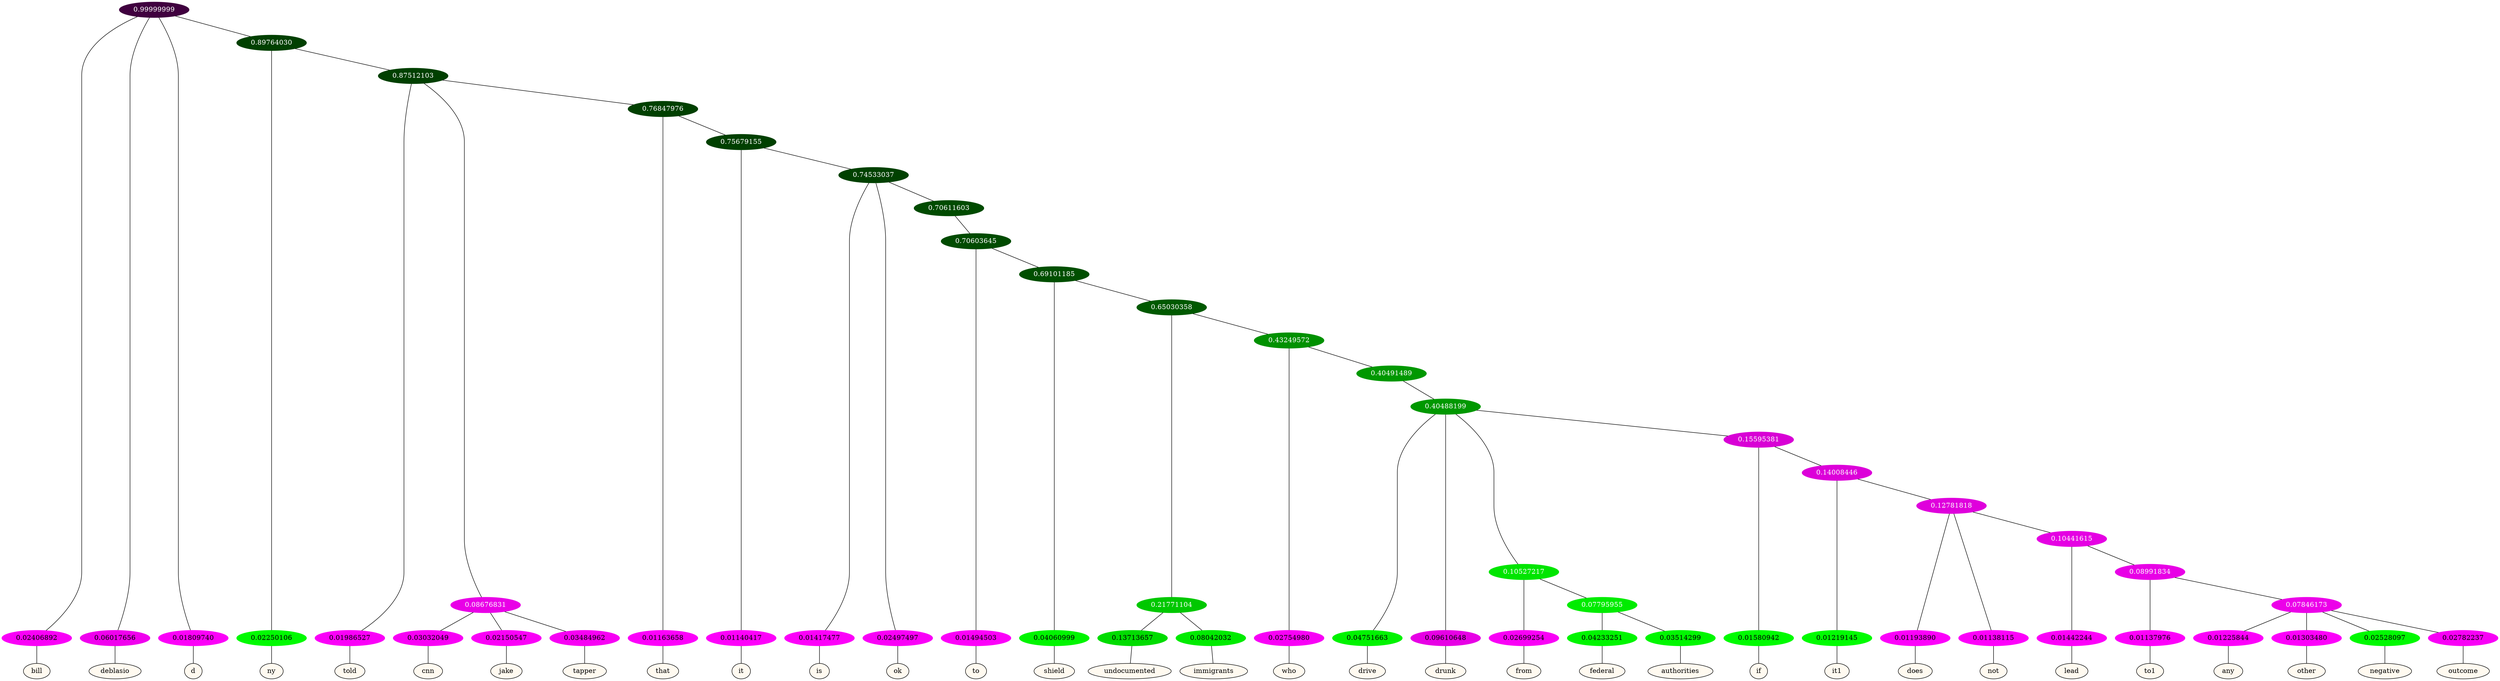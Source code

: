 graph {
	node [format=png height=0.15 nodesep=0.001 ordering=out overlap=prism overlap_scaling=0.01 ranksep=0.001 ratio=0.2 style=filled width=0.15]
	{
		rank=same
		a_w_1 [label=bill color=black fillcolor=floralwhite style="filled,solid"]
		a_w_2 [label=deblasio color=black fillcolor=floralwhite style="filled,solid"]
		a_w_3 [label=d color=black fillcolor=floralwhite style="filled,solid"]
		a_w_5 [label=ny color=black fillcolor=floralwhite style="filled,solid"]
		a_w_7 [label=told color=black fillcolor=floralwhite style="filled,solid"]
		a_w_10 [label=cnn color=black fillcolor=floralwhite style="filled,solid"]
		a_w_11 [label=jake color=black fillcolor=floralwhite style="filled,solid"]
		a_w_12 [label=tapper color=black fillcolor=floralwhite style="filled,solid"]
		a_w_13 [label=that color=black fillcolor=floralwhite style="filled,solid"]
		a_w_15 [label=it color=black fillcolor=floralwhite style="filled,solid"]
		a_w_17 [label=is color=black fillcolor=floralwhite style="filled,solid"]
		a_w_18 [label=ok color=black fillcolor=floralwhite style="filled,solid"]
		a_w_21 [label=to color=black fillcolor=floralwhite style="filled,solid"]
		a_w_23 [label=shield color=black fillcolor=floralwhite style="filled,solid"]
		a_w_27 [label=undocumented color=black fillcolor=floralwhite style="filled,solid"]
		a_w_28 [label=immigrants color=black fillcolor=floralwhite style="filled,solid"]
		a_w_29 [label=who color=black fillcolor=floralwhite style="filled,solid"]
		a_w_32 [label=drive color=black fillcolor=floralwhite style="filled,solid"]
		a_w_33 [label=drunk color=black fillcolor=floralwhite style="filled,solid"]
		a_w_36 [label=from color=black fillcolor=floralwhite style="filled,solid"]
		a_w_40 [label=federal color=black fillcolor=floralwhite style="filled,solid"]
		a_w_41 [label=authorities color=black fillcolor=floralwhite style="filled,solid"]
		a_w_38 [label=if color=black fillcolor=floralwhite style="filled,solid"]
		a_w_42 [label=it1 color=black fillcolor=floralwhite style="filled,solid"]
		a_w_44 [label=does color=black fillcolor=floralwhite style="filled,solid"]
		a_w_45 [label=not color=black fillcolor=floralwhite style="filled,solid"]
		a_w_47 [label=lead color=black fillcolor=floralwhite style="filled,solid"]
		a_w_49 [label=to1 color=black fillcolor=floralwhite style="filled,solid"]
		a_w_51 [label=any color=black fillcolor=floralwhite style="filled,solid"]
		a_w_52 [label=other color=black fillcolor=floralwhite style="filled,solid"]
		a_w_53 [label=negative color=black fillcolor=floralwhite style="filled,solid"]
		a_w_54 [label=outcome color=black fillcolor=floralwhite style="filled,solid"]
	}
	a_n_1 -- a_w_1
	a_n_2 -- a_w_2
	a_n_3 -- a_w_3
	a_n_5 -- a_w_5
	a_n_7 -- a_w_7
	a_n_10 -- a_w_10
	a_n_11 -- a_w_11
	a_n_12 -- a_w_12
	a_n_13 -- a_w_13
	a_n_15 -- a_w_15
	a_n_17 -- a_w_17
	a_n_18 -- a_w_18
	a_n_21 -- a_w_21
	a_n_23 -- a_w_23
	a_n_27 -- a_w_27
	a_n_28 -- a_w_28
	a_n_29 -- a_w_29
	a_n_32 -- a_w_32
	a_n_33 -- a_w_33
	a_n_36 -- a_w_36
	a_n_40 -- a_w_40
	a_n_41 -- a_w_41
	a_n_38 -- a_w_38
	a_n_42 -- a_w_42
	a_n_44 -- a_w_44
	a_n_45 -- a_w_45
	a_n_47 -- a_w_47
	a_n_49 -- a_w_49
	a_n_51 -- a_w_51
	a_n_52 -- a_w_52
	a_n_53 -- a_w_53
	a_n_54 -- a_w_54
	{
		rank=same
		a_n_1 [label=0.02406892 color="0.835 1.000 0.976" fontcolor=black]
		a_n_2 [label=0.06017656 color="0.835 1.000 0.940" fontcolor=black]
		a_n_3 [label=0.01809740 color="0.835 1.000 0.982" fontcolor=black]
		a_n_5 [label=0.02250106 color="0.334 1.000 0.977" fontcolor=black]
		a_n_7 [label=0.01986527 color="0.835 1.000 0.980" fontcolor=black]
		a_n_10 [label=0.03032049 color="0.835 1.000 0.970" fontcolor=black]
		a_n_11 [label=0.02150547 color="0.835 1.000 0.978" fontcolor=black]
		a_n_12 [label=0.03484962 color="0.835 1.000 0.965" fontcolor=black]
		a_n_13 [label=0.01163658 color="0.835 1.000 0.988" fontcolor=black]
		a_n_15 [label=0.01140417 color="0.835 1.000 0.989" fontcolor=black]
		a_n_17 [label=0.01417477 color="0.835 1.000 0.986" fontcolor=black]
		a_n_18 [label=0.02497497 color="0.835 1.000 0.975" fontcolor=black]
		a_n_21 [label=0.01494503 color="0.835 1.000 0.985" fontcolor=black]
		a_n_23 [label=0.04060999 color="0.334 1.000 0.959" fontcolor=black]
		a_n_27 [label=0.13713657 color="0.334 1.000 0.863" fontcolor=black]
		a_n_28 [label=0.08042032 color="0.334 1.000 0.920" fontcolor=black]
		a_n_29 [label=0.02754980 color="0.835 1.000 0.972" fontcolor=black]
		a_n_32 [label=0.04751663 color="0.334 1.000 0.952" fontcolor=black]
		a_n_33 [label=0.09610648 color="0.835 1.000 0.904" fontcolor=black]
		a_n_36 [label=0.02699254 color="0.835 1.000 0.973" fontcolor=black]
		a_n_40 [label=0.04233251 color="0.334 1.000 0.958" fontcolor=black]
		a_n_41 [label=0.03514299 color="0.334 1.000 0.965" fontcolor=black]
		a_n_38 [label=0.01580942 color="0.334 1.000 0.984" fontcolor=black]
		a_n_42 [label=0.01219145 color="0.334 1.000 0.988" fontcolor=black]
		a_n_44 [label=0.01193890 color="0.835 1.000 0.988" fontcolor=black]
		a_n_45 [label=0.01138115 color="0.835 1.000 0.989" fontcolor=black]
		a_n_47 [label=0.01442244 color="0.835 1.000 0.986" fontcolor=black]
		a_n_49 [label=0.01137976 color="0.835 1.000 0.989" fontcolor=black]
		a_n_51 [label=0.01225844 color="0.835 1.000 0.988" fontcolor=black]
		a_n_52 [label=0.01303480 color="0.835 1.000 0.987" fontcolor=black]
		a_n_53 [label=0.02528097 color="0.334 1.000 0.975" fontcolor=black]
		a_n_54 [label=0.02782237 color="0.835 1.000 0.972" fontcolor=black]
	}
	a_n_0 [label=0.99999999 color="0.835 1.000 0.250" fontcolor=grey99]
	a_n_0 -- a_n_1
	a_n_0 -- a_n_2
	a_n_0 -- a_n_3
	a_n_4 [label=0.89764030 color="0.334 1.000 0.250" fontcolor=grey99]
	a_n_0 -- a_n_4
	a_n_4 -- a_n_5
	a_n_6 [label=0.87512103 color="0.334 1.000 0.250" fontcolor=grey99]
	a_n_4 -- a_n_6
	a_n_6 -- a_n_7
	a_n_8 [label=0.08676831 color="0.835 1.000 0.913" fontcolor=grey99]
	a_n_6 -- a_n_8
	a_n_9 [label=0.76847976 color="0.334 1.000 0.250" fontcolor=grey99]
	a_n_6 -- a_n_9
	a_n_8 -- a_n_10
	a_n_8 -- a_n_11
	a_n_8 -- a_n_12
	a_n_9 -- a_n_13
	a_n_14 [label=0.75679155 color="0.334 1.000 0.250" fontcolor=grey99]
	a_n_9 -- a_n_14
	a_n_14 -- a_n_15
	a_n_16 [label=0.74533037 color="0.334 1.000 0.255" fontcolor=grey99]
	a_n_14 -- a_n_16
	a_n_16 -- a_n_17
	a_n_16 -- a_n_18
	a_n_19 [label=0.70611603 color="0.334 1.000 0.294" fontcolor=grey99]
	a_n_16 -- a_n_19
	a_n_20 [label=0.70603645 color="0.334 1.000 0.294" fontcolor=grey99]
	a_n_19 -- a_n_20
	a_n_20 -- a_n_21
	a_n_22 [label=0.69101185 color="0.334 1.000 0.309" fontcolor=grey99]
	a_n_20 -- a_n_22
	a_n_22 -- a_n_23
	a_n_24 [label=0.65030358 color="0.334 1.000 0.350" fontcolor=grey99]
	a_n_22 -- a_n_24
	a_n_25 [label=0.21771104 color="0.334 1.000 0.782" fontcolor=grey99]
	a_n_24 -- a_n_25
	a_n_26 [label=0.43249572 color="0.334 1.000 0.568" fontcolor=grey99]
	a_n_24 -- a_n_26
	a_n_25 -- a_n_27
	a_n_25 -- a_n_28
	a_n_26 -- a_n_29
	a_n_30 [label=0.40491489 color="0.334 1.000 0.595" fontcolor=grey99]
	a_n_26 -- a_n_30
	a_n_31 [label=0.40488199 color="0.334 1.000 0.595" fontcolor=grey99]
	a_n_30 -- a_n_31
	a_n_31 -- a_n_32
	a_n_31 -- a_n_33
	a_n_34 [label=0.10527217 color="0.334 1.000 0.895" fontcolor=grey99]
	a_n_31 -- a_n_34
	a_n_35 [label=0.15595381 color="0.835 1.000 0.844" fontcolor=grey99]
	a_n_31 -- a_n_35
	a_n_34 -- a_n_36
	a_n_37 [label=0.07795955 color="0.334 1.000 0.922" fontcolor=grey99]
	a_n_34 -- a_n_37
	a_n_35 -- a_n_38
	a_n_39 [label=0.14008446 color="0.835 1.000 0.860" fontcolor=grey99]
	a_n_35 -- a_n_39
	a_n_37 -- a_n_40
	a_n_37 -- a_n_41
	a_n_39 -- a_n_42
	a_n_43 [label=0.12781818 color="0.835 1.000 0.872" fontcolor=grey99]
	a_n_39 -- a_n_43
	a_n_43 -- a_n_44
	a_n_43 -- a_n_45
	a_n_46 [label=0.10441615 color="0.835 1.000 0.896" fontcolor=grey99]
	a_n_43 -- a_n_46
	a_n_46 -- a_n_47
	a_n_48 [label=0.08991834 color="0.835 1.000 0.910" fontcolor=grey99]
	a_n_46 -- a_n_48
	a_n_48 -- a_n_49
	a_n_50 [label=0.07846173 color="0.835 1.000 0.922" fontcolor=grey99]
	a_n_48 -- a_n_50
	a_n_50 -- a_n_51
	a_n_50 -- a_n_52
	a_n_50 -- a_n_53
	a_n_50 -- a_n_54
}
